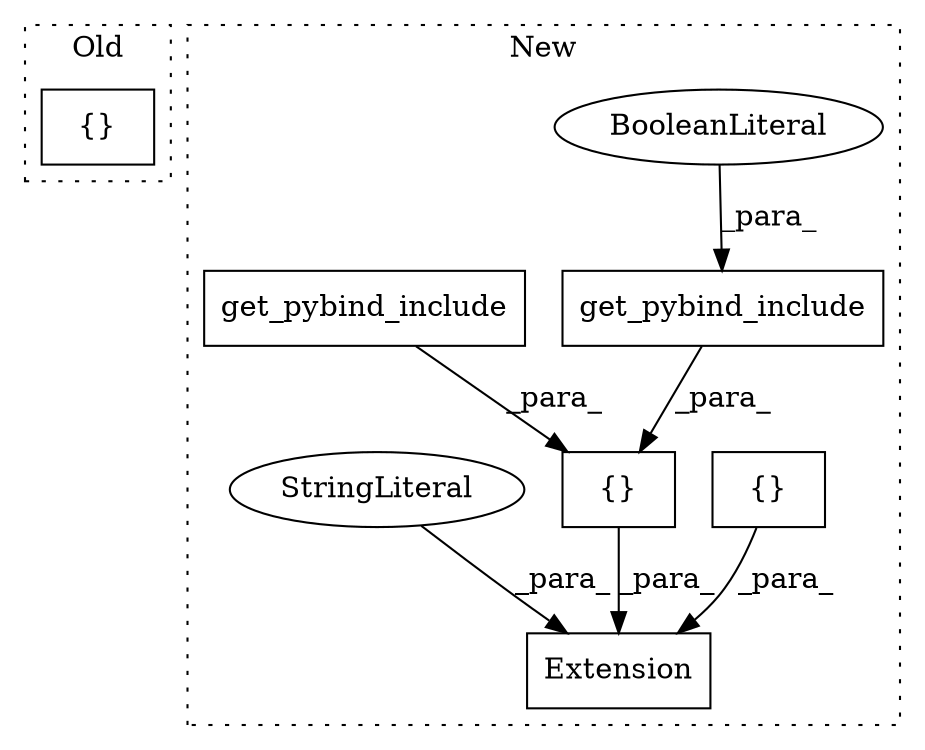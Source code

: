 digraph G {
subgraph cluster0 {
1 [label="{}" a="4" s="1990,1997" l="1,1" shape="box"];
label = "Old";
style="dotted";
}
subgraph cluster1 {
2 [label="get_pybind_include" a="32" s="2027,2050" l="19,1" shape="box"];
3 [label="BooleanLiteral" a="9" s="2046" l="4" shape="ellipse"];
4 [label="{}" a="4" s="1986,2051" l="1,1" shape="box"];
5 [label="Extension" a="32" s="1899,2101" l="10,1" shape="box"];
6 [label="{}" a="4" s="1940,1972" l="1,1" shape="box"];
7 [label="get_pybind_include" a="32" s="2006" l="20" shape="box"];
8 [label="StringLiteral" a="45" s="1909" l="18" shape="ellipse"];
label = "New";
style="dotted";
}
2 -> 4 [label="_para_"];
3 -> 2 [label="_para_"];
4 -> 5 [label="_para_"];
6 -> 5 [label="_para_"];
7 -> 4 [label="_para_"];
8 -> 5 [label="_para_"];
}